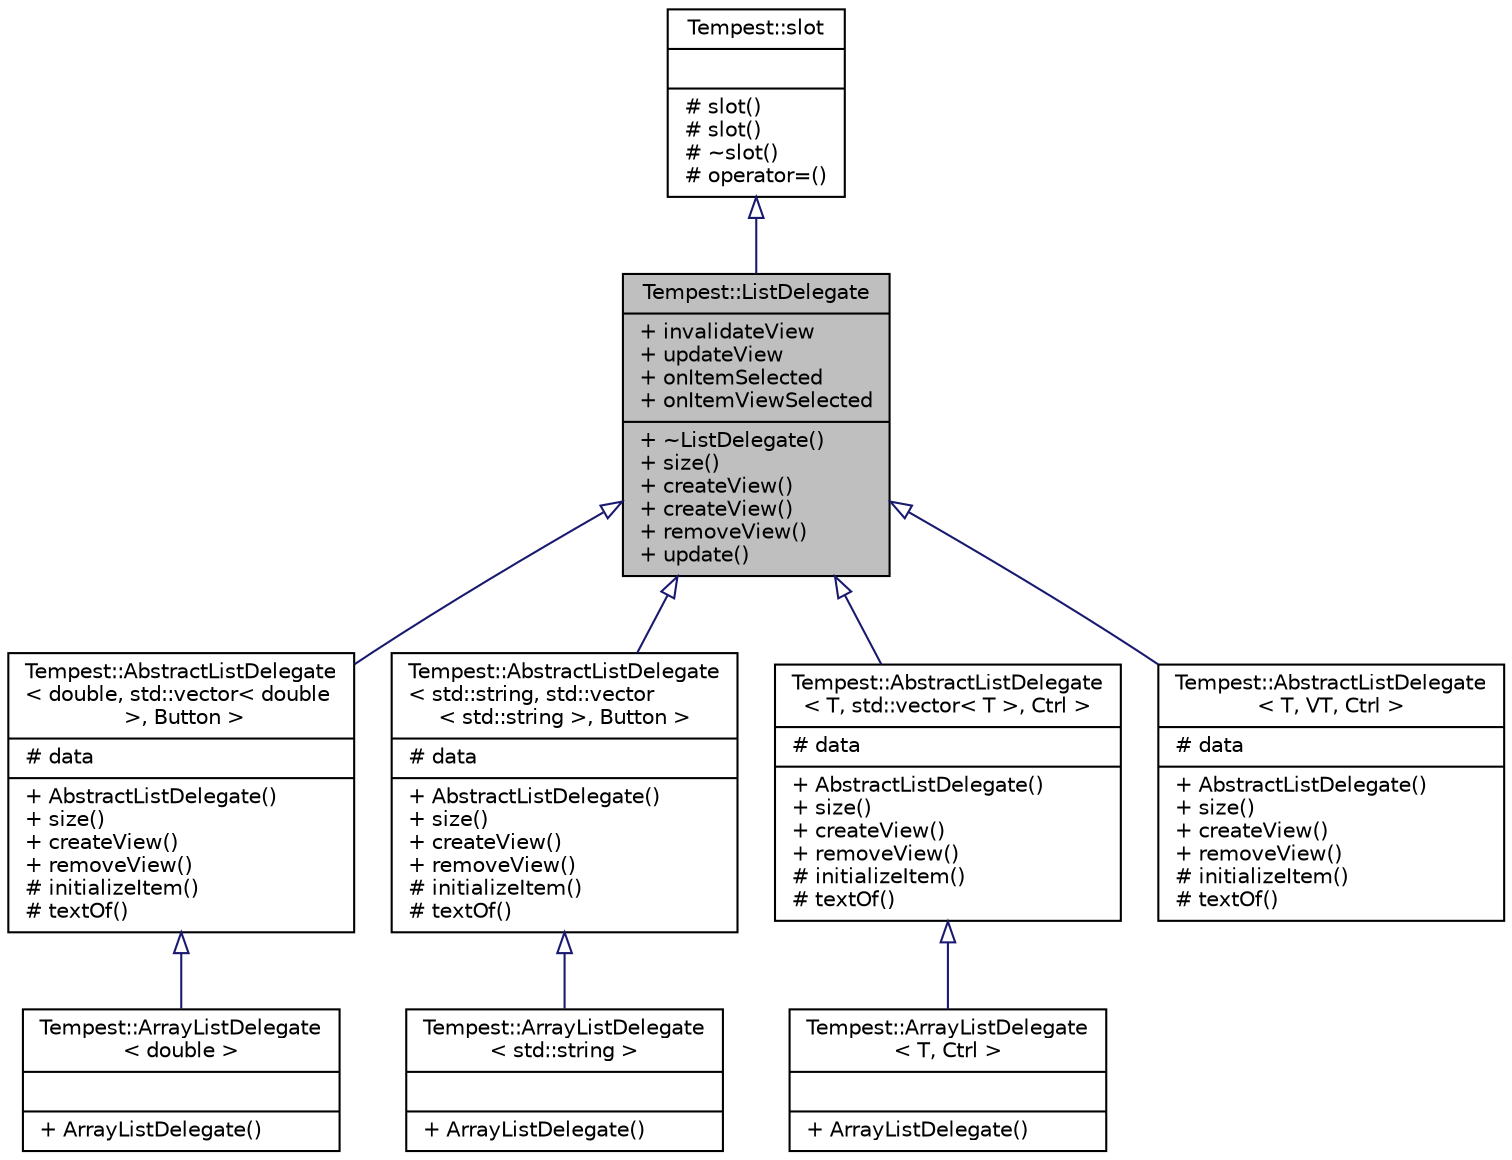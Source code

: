 digraph "Tempest::ListDelegate"
{
  edge [fontname="Helvetica",fontsize="10",labelfontname="Helvetica",labelfontsize="10"];
  node [fontname="Helvetica",fontsize="10",shape=record];
  Node0 [label="{Tempest::ListDelegate\n|+ invalidateView\l+ updateView\l+ onItemSelected\l+ onItemViewSelected\l|+ ~ListDelegate()\l+ size()\l+ createView()\l+ createView()\l+ removeView()\l+ update()\l}",height=0.2,width=0.4,color="black", fillcolor="grey75", style="filled", fontcolor="black"];
  Node1 -> Node0 [dir="back",color="midnightblue",fontsize="10",style="solid",arrowtail="onormal",fontname="Helvetica"];
  Node1 [label="{Tempest::slot\n||# slot()\l# slot()\l# ~slot()\l# operator=()\l}",height=0.2,width=0.4,color="black", fillcolor="white", style="filled",URL="$class_tempest_1_1slot.html"];
  Node0 -> Node2 [dir="back",color="midnightblue",fontsize="10",style="solid",arrowtail="onormal",fontname="Helvetica"];
  Node2 [label="{Tempest::AbstractListDelegate\l\< double, std::vector\< double\l \>, Button \>\n|# data\l|+ AbstractListDelegate()\l+ size()\l+ createView()\l+ removeView()\l# initializeItem()\l# textOf()\l}",height=0.2,width=0.4,color="black", fillcolor="white", style="filled",URL="$class_tempest_1_1_abstract_list_delegate.html"];
  Node2 -> Node3 [dir="back",color="midnightblue",fontsize="10",style="solid",arrowtail="onormal",fontname="Helvetica"];
  Node3 [label="{Tempest::ArrayListDelegate\l\< double \>\n||+ ArrayListDelegate()\l}",height=0.2,width=0.4,color="black", fillcolor="white", style="filled",URL="$class_tempest_1_1_array_list_delegate.html"];
  Node0 -> Node4 [dir="back",color="midnightblue",fontsize="10",style="solid",arrowtail="onormal",fontname="Helvetica"];
  Node4 [label="{Tempest::AbstractListDelegate\l\< std::string, std::vector\l\< std::string \>, Button \>\n|# data\l|+ AbstractListDelegate()\l+ size()\l+ createView()\l+ removeView()\l# initializeItem()\l# textOf()\l}",height=0.2,width=0.4,color="black", fillcolor="white", style="filled",URL="$class_tempest_1_1_abstract_list_delegate.html"];
  Node4 -> Node5 [dir="back",color="midnightblue",fontsize="10",style="solid",arrowtail="onormal",fontname="Helvetica"];
  Node5 [label="{Tempest::ArrayListDelegate\l\< std::string \>\n||+ ArrayListDelegate()\l}",height=0.2,width=0.4,color="black", fillcolor="white", style="filled",URL="$class_tempest_1_1_array_list_delegate.html"];
  Node0 -> Node6 [dir="back",color="midnightblue",fontsize="10",style="solid",arrowtail="onormal",fontname="Helvetica"];
  Node6 [label="{Tempest::AbstractListDelegate\l\< T, std::vector\< T \>, Ctrl \>\n|# data\l|+ AbstractListDelegate()\l+ size()\l+ createView()\l+ removeView()\l# initializeItem()\l# textOf()\l}",height=0.2,width=0.4,color="black", fillcolor="white", style="filled",URL="$class_tempest_1_1_abstract_list_delegate.html"];
  Node6 -> Node7 [dir="back",color="midnightblue",fontsize="10",style="solid",arrowtail="onormal",fontname="Helvetica"];
  Node7 [label="{Tempest::ArrayListDelegate\l\< T, Ctrl \>\n||+ ArrayListDelegate()\l}",height=0.2,width=0.4,color="black", fillcolor="white", style="filled",URL="$class_tempest_1_1_array_list_delegate.html"];
  Node0 -> Node8 [dir="back",color="midnightblue",fontsize="10",style="solid",arrowtail="onormal",fontname="Helvetica"];
  Node8 [label="{Tempest::AbstractListDelegate\l\< T, VT, Ctrl \>\n|# data\l|+ AbstractListDelegate()\l+ size()\l+ createView()\l+ removeView()\l# initializeItem()\l# textOf()\l}",height=0.2,width=0.4,color="black", fillcolor="white", style="filled",URL="$class_tempest_1_1_abstract_list_delegate.html"];
}
